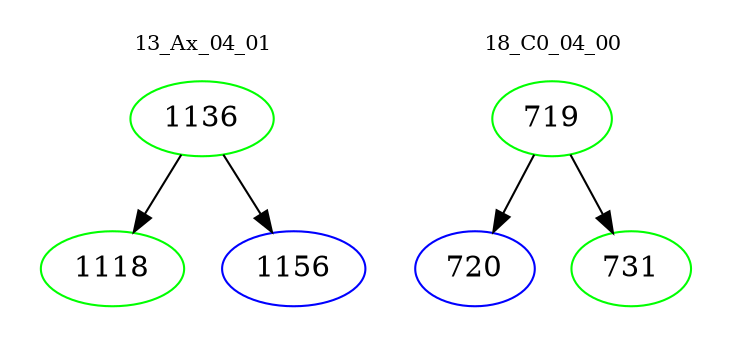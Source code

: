 digraph{
subgraph cluster_0 {
color = white
label = "13_Ax_04_01";
fontsize=10;
T0_1136 [label="1136", color="green"]
T0_1136 -> T0_1118 [color="black"]
T0_1118 [label="1118", color="green"]
T0_1136 -> T0_1156 [color="black"]
T0_1156 [label="1156", color="blue"]
}
subgraph cluster_1 {
color = white
label = "18_C0_04_00";
fontsize=10;
T1_719 [label="719", color="green"]
T1_719 -> T1_720 [color="black"]
T1_720 [label="720", color="blue"]
T1_719 -> T1_731 [color="black"]
T1_731 [label="731", color="green"]
}
}
